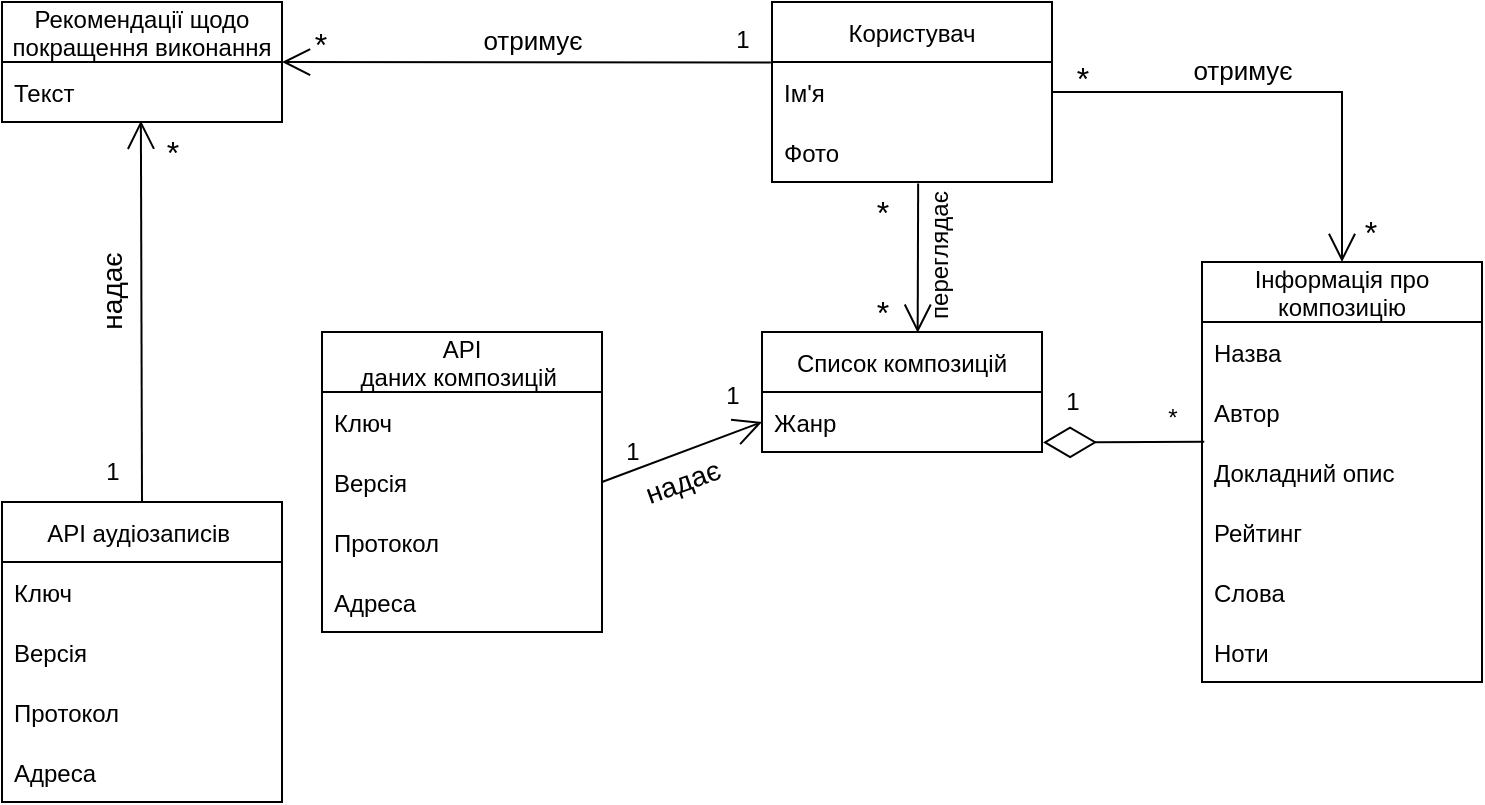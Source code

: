 <mxfile version="20.4.0" type="github">
  <diagram id="cNCCpqmZ5yrGivA1wvMG" name="Page-1">
    <mxGraphModel dx="1038" dy="579" grid="1" gridSize="10" guides="1" tooltips="1" connect="1" arrows="1" fold="1" page="1" pageScale="1" pageWidth="827" pageHeight="1169" math="0" shadow="0">
      <root>
        <mxCell id="0" />
        <mxCell id="1" parent="0" />
        <mxCell id="fkkn6IHSxUwbk0veTC3f-1" value="Користувач" style="swimlane;fontStyle=0;childLayout=stackLayout;horizontal=1;startSize=30;horizontalStack=0;resizeParent=1;resizeParentMax=0;resizeLast=0;collapsible=1;marginBottom=0;" parent="1" vertex="1">
          <mxGeometry x="385" y="70" width="140" height="90" as="geometry" />
        </mxCell>
        <mxCell id="fkkn6IHSxUwbk0veTC3f-2" value="Ім&#39;я" style="text;strokeColor=none;fillColor=none;align=left;verticalAlign=middle;spacingLeft=4;spacingRight=4;overflow=hidden;points=[[0,0.5],[1,0.5]];portConstraint=eastwest;rotatable=0;" parent="fkkn6IHSxUwbk0veTC3f-1" vertex="1">
          <mxGeometry y="30" width="140" height="30" as="geometry" />
        </mxCell>
        <mxCell id="fkkn6IHSxUwbk0veTC3f-3" value="Фото" style="text;strokeColor=none;fillColor=none;align=left;verticalAlign=middle;spacingLeft=4;spacingRight=4;overflow=hidden;points=[[0,0.5],[1,0.5]];portConstraint=eastwest;rotatable=0;" parent="fkkn6IHSxUwbk0veTC3f-1" vertex="1">
          <mxGeometry y="60" width="140" height="30" as="geometry" />
        </mxCell>
        <mxCell id="fkkn6IHSxUwbk0veTC3f-4" value="API &#xa;даних композицій " style="swimlane;fontStyle=0;childLayout=stackLayout;horizontal=1;startSize=30;horizontalStack=0;resizeParent=1;resizeParentMax=0;resizeLast=0;collapsible=1;marginBottom=0;" parent="1" vertex="1">
          <mxGeometry x="160" y="235" width="140" height="150" as="geometry" />
        </mxCell>
        <mxCell id="fkkn6IHSxUwbk0veTC3f-5" value="Ключ" style="text;strokeColor=none;fillColor=none;align=left;verticalAlign=middle;spacingLeft=4;spacingRight=4;overflow=hidden;points=[[0,0.5],[1,0.5]];portConstraint=eastwest;rotatable=0;" parent="fkkn6IHSxUwbk0veTC3f-4" vertex="1">
          <mxGeometry y="30" width="140" height="30" as="geometry" />
        </mxCell>
        <mxCell id="fkkn6IHSxUwbk0veTC3f-6" value="Версія" style="text;strokeColor=none;fillColor=none;align=left;verticalAlign=middle;spacingLeft=4;spacingRight=4;overflow=hidden;points=[[0,0.5],[1,0.5]];portConstraint=eastwest;rotatable=0;" parent="fkkn6IHSxUwbk0veTC3f-4" vertex="1">
          <mxGeometry y="60" width="140" height="30" as="geometry" />
        </mxCell>
        <mxCell id="fkkn6IHSxUwbk0veTC3f-7" value="Протокол" style="text;strokeColor=none;fillColor=none;align=left;verticalAlign=middle;spacingLeft=4;spacingRight=4;overflow=hidden;points=[[0,0.5],[1,0.5]];portConstraint=eastwest;rotatable=0;" parent="fkkn6IHSxUwbk0veTC3f-4" vertex="1">
          <mxGeometry y="90" width="140" height="30" as="geometry" />
        </mxCell>
        <mxCell id="fkkn6IHSxUwbk0veTC3f-8" value="Адреса" style="text;strokeColor=none;fillColor=none;align=left;verticalAlign=middle;spacingLeft=4;spacingRight=4;overflow=hidden;points=[[0,0.5],[1,0.5]];portConstraint=eastwest;rotatable=0;" parent="fkkn6IHSxUwbk0veTC3f-4" vertex="1">
          <mxGeometry y="120" width="140" height="30" as="geometry" />
        </mxCell>
        <mxCell id="fkkn6IHSxUwbk0veTC3f-9" value="Список композицій" style="swimlane;fontStyle=0;childLayout=stackLayout;horizontal=1;startSize=30;horizontalStack=0;resizeParent=1;resizeParentMax=0;resizeLast=0;collapsible=1;marginBottom=0;" parent="1" vertex="1">
          <mxGeometry x="380" y="235" width="140" height="60" as="geometry" />
        </mxCell>
        <mxCell id="fkkn6IHSxUwbk0veTC3f-12" value="Жанр" style="text;strokeColor=none;fillColor=none;align=left;verticalAlign=middle;spacingLeft=4;spacingRight=4;overflow=hidden;points=[[0,0.5],[1,0.5]];portConstraint=eastwest;rotatable=0;" parent="fkkn6IHSxUwbk0veTC3f-9" vertex="1">
          <mxGeometry y="30" width="140" height="30" as="geometry" />
        </mxCell>
        <mxCell id="fkkn6IHSxUwbk0veTC3f-14" value="Інформація про &#xa;композицію" style="swimlane;fontStyle=0;childLayout=stackLayout;horizontal=1;startSize=30;horizontalStack=0;resizeParent=1;resizeParentMax=0;resizeLast=0;collapsible=1;marginBottom=0;" parent="1" vertex="1">
          <mxGeometry x="600" y="200" width="140" height="210" as="geometry" />
        </mxCell>
        <mxCell id="fkkn6IHSxUwbk0veTC3f-15" value="Назва" style="text;strokeColor=none;fillColor=none;align=left;verticalAlign=middle;spacingLeft=4;spacingRight=4;overflow=hidden;points=[[0,0.5],[1,0.5]];portConstraint=eastwest;rotatable=0;" parent="fkkn6IHSxUwbk0veTC3f-14" vertex="1">
          <mxGeometry y="30" width="140" height="30" as="geometry" />
        </mxCell>
        <mxCell id="fkkn6IHSxUwbk0veTC3f-16" value="Автор" style="text;strokeColor=none;fillColor=none;align=left;verticalAlign=middle;spacingLeft=4;spacingRight=4;overflow=hidden;points=[[0,0.5],[1,0.5]];portConstraint=eastwest;rotatable=0;" parent="fkkn6IHSxUwbk0veTC3f-14" vertex="1">
          <mxGeometry y="60" width="140" height="30" as="geometry" />
        </mxCell>
        <mxCell id="fkkn6IHSxUwbk0veTC3f-18" value="Докладний опис" style="text;strokeColor=none;fillColor=none;align=left;verticalAlign=middle;spacingLeft=4;spacingRight=4;overflow=hidden;points=[[0,0.5],[1,0.5]];portConstraint=eastwest;rotatable=0;" parent="fkkn6IHSxUwbk0veTC3f-14" vertex="1">
          <mxGeometry y="90" width="140" height="30" as="geometry" />
        </mxCell>
        <mxCell id="fkkn6IHSxUwbk0veTC3f-19" value="Рейтинг" style="text;strokeColor=none;fillColor=none;align=left;verticalAlign=middle;spacingLeft=4;spacingRight=4;overflow=hidden;points=[[0,0.5],[1,0.5]];portConstraint=eastwest;rotatable=0;" parent="fkkn6IHSxUwbk0veTC3f-14" vertex="1">
          <mxGeometry y="120" width="140" height="30" as="geometry" />
        </mxCell>
        <mxCell id="fkkn6IHSxUwbk0veTC3f-20" value="Слова" style="text;strokeColor=none;fillColor=none;align=left;verticalAlign=middle;spacingLeft=4;spacingRight=4;overflow=hidden;points=[[0,0.5],[1,0.5]];portConstraint=eastwest;rotatable=0;" parent="fkkn6IHSxUwbk0veTC3f-14" vertex="1">
          <mxGeometry y="150" width="140" height="30" as="geometry" />
        </mxCell>
        <mxCell id="fkkn6IHSxUwbk0veTC3f-21" value="Ноти" style="text;strokeColor=none;fillColor=none;align=left;verticalAlign=middle;spacingLeft=4;spacingRight=4;overflow=hidden;points=[[0,0.5],[1,0.5]];portConstraint=eastwest;rotatable=0;" parent="fkkn6IHSxUwbk0veTC3f-14" vertex="1">
          <mxGeometry y="180" width="140" height="30" as="geometry" />
        </mxCell>
        <mxCell id="fkkn6IHSxUwbk0veTC3f-22" value="API аудіозаписів " style="swimlane;fontStyle=0;childLayout=stackLayout;horizontal=1;startSize=30;horizontalStack=0;resizeParent=1;resizeParentMax=0;resizeLast=0;collapsible=1;marginBottom=0;" parent="1" vertex="1">
          <mxGeometry y="320" width="140" height="150" as="geometry" />
        </mxCell>
        <mxCell id="fkkn6IHSxUwbk0veTC3f-23" value="Ключ" style="text;strokeColor=none;fillColor=none;align=left;verticalAlign=middle;spacingLeft=4;spacingRight=4;overflow=hidden;points=[[0,0.5],[1,0.5]];portConstraint=eastwest;rotatable=0;" parent="fkkn6IHSxUwbk0veTC3f-22" vertex="1">
          <mxGeometry y="30" width="140" height="30" as="geometry" />
        </mxCell>
        <mxCell id="fkkn6IHSxUwbk0veTC3f-24" value="Версія" style="text;strokeColor=none;fillColor=none;align=left;verticalAlign=middle;spacingLeft=4;spacingRight=4;overflow=hidden;points=[[0,0.5],[1,0.5]];portConstraint=eastwest;rotatable=0;" parent="fkkn6IHSxUwbk0veTC3f-22" vertex="1">
          <mxGeometry y="60" width="140" height="30" as="geometry" />
        </mxCell>
        <mxCell id="fkkn6IHSxUwbk0veTC3f-25" value="Протокол" style="text;strokeColor=none;fillColor=none;align=left;verticalAlign=middle;spacingLeft=4;spacingRight=4;overflow=hidden;points=[[0,0.5],[1,0.5]];portConstraint=eastwest;rotatable=0;" parent="fkkn6IHSxUwbk0veTC3f-22" vertex="1">
          <mxGeometry y="90" width="140" height="30" as="geometry" />
        </mxCell>
        <mxCell id="fkkn6IHSxUwbk0veTC3f-26" value="Адреса" style="text;strokeColor=none;fillColor=none;align=left;verticalAlign=middle;spacingLeft=4;spacingRight=4;overflow=hidden;points=[[0,0.5],[1,0.5]];portConstraint=eastwest;rotatable=0;" parent="fkkn6IHSxUwbk0veTC3f-22" vertex="1">
          <mxGeometry y="120" width="140" height="30" as="geometry" />
        </mxCell>
        <mxCell id="fkkn6IHSxUwbk0veTC3f-27" value="Рекомендації щодо &#xa;покращення виконання" style="swimlane;fontStyle=0;childLayout=stackLayout;horizontal=1;startSize=30;horizontalStack=0;resizeParent=1;resizeParentMax=0;resizeLast=0;collapsible=1;marginBottom=0;" parent="1" vertex="1">
          <mxGeometry y="70" width="140" height="60" as="geometry" />
        </mxCell>
        <mxCell id="fkkn6IHSxUwbk0veTC3f-28" value="Текст" style="text;strokeColor=none;fillColor=none;align=left;verticalAlign=middle;spacingLeft=4;spacingRight=4;overflow=hidden;points=[[0,0.5],[1,0.5]];portConstraint=eastwest;rotatable=0;" parent="fkkn6IHSxUwbk0veTC3f-27" vertex="1">
          <mxGeometry y="30" width="140" height="30" as="geometry" />
        </mxCell>
        <mxCell id="fkkn6IHSxUwbk0veTC3f-29" value="1" style="text;html=1;align=center;verticalAlign=middle;resizable=0;points=[];autosize=1;strokeColor=none;fillColor=none;" parent="1" vertex="1">
          <mxGeometry x="520" y="255" width="30" height="30" as="geometry" />
        </mxCell>
        <mxCell id="fkkn6IHSxUwbk0veTC3f-30" value="1" style="text;html=1;align=center;verticalAlign=middle;resizable=0;points=[];autosize=1;strokeColor=none;fillColor=none;" parent="1" vertex="1">
          <mxGeometry x="350" y="252" width="30" height="30" as="geometry" />
        </mxCell>
        <mxCell id="fkkn6IHSxUwbk0veTC3f-32" value="" style="endArrow=diamondThin;endFill=0;endSize=24;html=1;rounded=0;exitX=0.008;exitY=-0.003;exitDx=0;exitDy=0;exitPerimeter=0;entryX=1.004;entryY=0.841;entryDx=0;entryDy=0;entryPerimeter=0;" parent="1" edge="1">
          <mxGeometry width="160" relative="1" as="geometry">
            <mxPoint x="601.12" y="289.91" as="sourcePoint" />
            <mxPoint x="520.56" y="290.23" as="targetPoint" />
          </mxGeometry>
        </mxCell>
        <mxCell id="fkkn6IHSxUwbk0veTC3f-33" value="*" style="text;html=1;align=center;verticalAlign=middle;resizable=0;points=[];autosize=1;strokeColor=none;fillColor=none;" parent="1" vertex="1">
          <mxGeometry x="570" y="263" width="30" height="30" as="geometry" />
        </mxCell>
        <mxCell id="fkkn6IHSxUwbk0veTC3f-34" value="" style="endArrow=open;endFill=1;endSize=12;html=1;rounded=0;exitX=1;exitY=0.5;exitDx=0;exitDy=0;entryX=0;entryY=0.5;entryDx=0;entryDy=0;" parent="1" source="fkkn6IHSxUwbk0veTC3f-6" edge="1">
          <mxGeometry width="160" relative="1" as="geometry">
            <mxPoint x="470" y="270" as="sourcePoint" />
            <mxPoint x="380" y="280" as="targetPoint" />
          </mxGeometry>
        </mxCell>
        <mxCell id="fkkn6IHSxUwbk0veTC3f-35" value="" style="endArrow=open;endFill=1;endSize=12;html=1;rounded=0;exitX=1;exitY=0.5;exitDx=0;exitDy=0;entryX=0.5;entryY=0;entryDx=0;entryDy=0;" parent="1" source="fkkn6IHSxUwbk0veTC3f-2" target="fkkn6IHSxUwbk0veTC3f-14" edge="1">
          <mxGeometry width="160" relative="1" as="geometry">
            <mxPoint x="200" y="250" as="sourcePoint" />
            <mxPoint x="680" y="105" as="targetPoint" />
            <Array as="points">
              <mxPoint x="670" y="115" />
            </Array>
          </mxGeometry>
        </mxCell>
        <mxCell id="fkkn6IHSxUwbk0veTC3f-36" value="1" style="text;html=1;align=center;verticalAlign=middle;resizable=0;points=[];autosize=1;strokeColor=none;fillColor=none;" parent="1" vertex="1">
          <mxGeometry x="300" y="280" width="30" height="30" as="geometry" />
        </mxCell>
        <mxCell id="fkkn6IHSxUwbk0veTC3f-37" value="" style="endArrow=open;endFill=1;endSize=12;html=1;rounded=0;exitX=0.522;exitY=1.025;exitDx=0;exitDy=0;exitPerimeter=0;entryX=0.556;entryY=0.006;entryDx=0;entryDy=0;entryPerimeter=0;" parent="1" source="fkkn6IHSxUwbk0veTC3f-3" target="fkkn6IHSxUwbk0veTC3f-9" edge="1">
          <mxGeometry width="160" relative="1" as="geometry">
            <mxPoint x="467.5" y="195" as="sourcePoint" />
            <mxPoint x="460" y="230" as="targetPoint" />
            <Array as="points" />
          </mxGeometry>
        </mxCell>
        <mxCell id="fkkn6IHSxUwbk0veTC3f-38" value="*" style="text;html=1;align=center;verticalAlign=middle;resizable=0;points=[];autosize=1;strokeColor=none;fillColor=none;fontSize=16;" parent="1" vertex="1">
          <mxGeometry x="425" y="160" width="30" height="30" as="geometry" />
        </mxCell>
        <mxCell id="fkkn6IHSxUwbk0veTC3f-39" value="*" style="text;html=1;align=center;verticalAlign=middle;resizable=0;points=[];autosize=1;strokeColor=none;fillColor=none;fontSize=16;" parent="1" vertex="1">
          <mxGeometry x="425" y="210" width="30" height="30" as="geometry" />
        </mxCell>
        <mxCell id="fkkn6IHSxUwbk0veTC3f-40" value="*" style="text;html=1;align=center;verticalAlign=middle;resizable=0;points=[];autosize=1;strokeColor=none;fillColor=none;fontSize=16;" parent="1" vertex="1">
          <mxGeometry x="525" y="93" width="30" height="30" as="geometry" />
        </mxCell>
        <mxCell id="fkkn6IHSxUwbk0veTC3f-41" value="*" style="text;html=1;align=center;verticalAlign=middle;resizable=0;points=[];autosize=1;strokeColor=none;fillColor=none;fontSize=16;" parent="1" vertex="1">
          <mxGeometry x="669" y="170" width="30" height="30" as="geometry" />
        </mxCell>
        <mxCell id="fkkn6IHSxUwbk0veTC3f-42" value="отримує" style="text;html=1;align=center;verticalAlign=middle;resizable=0;points=[];autosize=1;strokeColor=none;fillColor=none;fontSize=13;" parent="1" vertex="1">
          <mxGeometry x="585" y="89" width="70" height="30" as="geometry" />
        </mxCell>
        <mxCell id="fkkn6IHSxUwbk0veTC3f-43" value="надає" style="text;html=1;align=center;verticalAlign=middle;resizable=0;points=[];autosize=1;strokeColor=none;fillColor=none;fontSize=14;rotation=-20;" parent="1" vertex="1">
          <mxGeometry x="310" y="295" width="60" height="30" as="geometry" />
        </mxCell>
        <mxCell id="fkkn6IHSxUwbk0veTC3f-44" value="переглядає" style="text;html=1;align=center;verticalAlign=middle;resizable=0;points=[];autosize=1;strokeColor=none;fillColor=none;fontSize=12;rotation=-90;" parent="1" vertex="1">
          <mxGeometry x="424" y="182" width="90" height="30" as="geometry" />
        </mxCell>
        <mxCell id="fkkn6IHSxUwbk0veTC3f-45" value="1" style="text;html=1;align=center;verticalAlign=middle;resizable=0;points=[];autosize=1;strokeColor=none;fillColor=none;" parent="1" vertex="1">
          <mxGeometry x="40" y="290" width="30" height="30" as="geometry" />
        </mxCell>
        <mxCell id="fkkn6IHSxUwbk0veTC3f-46" value="*" style="text;html=1;align=center;verticalAlign=middle;resizable=0;points=[];autosize=1;strokeColor=none;fillColor=none;fontSize=16;" parent="1" vertex="1">
          <mxGeometry x="70" y="130" width="30" height="30" as="geometry" />
        </mxCell>
        <mxCell id="fkkn6IHSxUwbk0veTC3f-47" value="" style="endArrow=open;endFill=1;endSize=12;html=1;rounded=0;exitX=0.5;exitY=0;exitDx=0;exitDy=0;entryX=0.496;entryY=0.978;entryDx=0;entryDy=0;entryPerimeter=0;" parent="1" source="fkkn6IHSxUwbk0veTC3f-22" target="fkkn6IHSxUwbk0veTC3f-28" edge="1">
          <mxGeometry width="160" relative="1" as="geometry">
            <mxPoint x="310" y="320" as="sourcePoint" />
            <mxPoint x="390" y="320" as="targetPoint" />
          </mxGeometry>
        </mxCell>
        <mxCell id="fkkn6IHSxUwbk0veTC3f-48" value="надає" style="text;html=1;align=center;verticalAlign=middle;resizable=0;points=[];autosize=1;strokeColor=none;fillColor=none;fontSize=14;rotation=-90;" parent="1" vertex="1">
          <mxGeometry x="25" y="200" width="60" height="30" as="geometry" />
        </mxCell>
        <mxCell id="fkkn6IHSxUwbk0veTC3f-49" value="" style="endArrow=open;endFill=1;endSize=12;html=1;rounded=0;exitX=-0.004;exitY=0.336;exitDx=0;exitDy=0;exitPerimeter=0;" parent="1" source="fkkn6IHSxUwbk0veTC3f-1" edge="1">
          <mxGeometry width="160" relative="1" as="geometry">
            <mxPoint x="295" y="96.5" as="sourcePoint" />
            <mxPoint x="140" y="100" as="targetPoint" />
            <Array as="points" />
          </mxGeometry>
        </mxCell>
        <mxCell id="fkkn6IHSxUwbk0veTC3f-50" value="отримує" style="text;html=1;align=center;verticalAlign=middle;resizable=0;points=[];autosize=1;strokeColor=none;fillColor=none;fontSize=13;" parent="1" vertex="1">
          <mxGeometry x="230" y="74" width="70" height="30" as="geometry" />
        </mxCell>
        <mxCell id="fkkn6IHSxUwbk0veTC3f-51" value="1" style="text;html=1;align=center;verticalAlign=middle;resizable=0;points=[];autosize=1;strokeColor=none;fillColor=none;" parent="1" vertex="1">
          <mxGeometry x="355" y="74" width="30" height="30" as="geometry" />
        </mxCell>
        <mxCell id="fkkn6IHSxUwbk0veTC3f-52" value="*" style="text;html=1;align=center;verticalAlign=middle;resizable=0;points=[];autosize=1;strokeColor=none;fillColor=none;fontSize=16;" parent="1" vertex="1">
          <mxGeometry x="144" y="76" width="30" height="30" as="geometry" />
        </mxCell>
      </root>
    </mxGraphModel>
  </diagram>
</mxfile>
